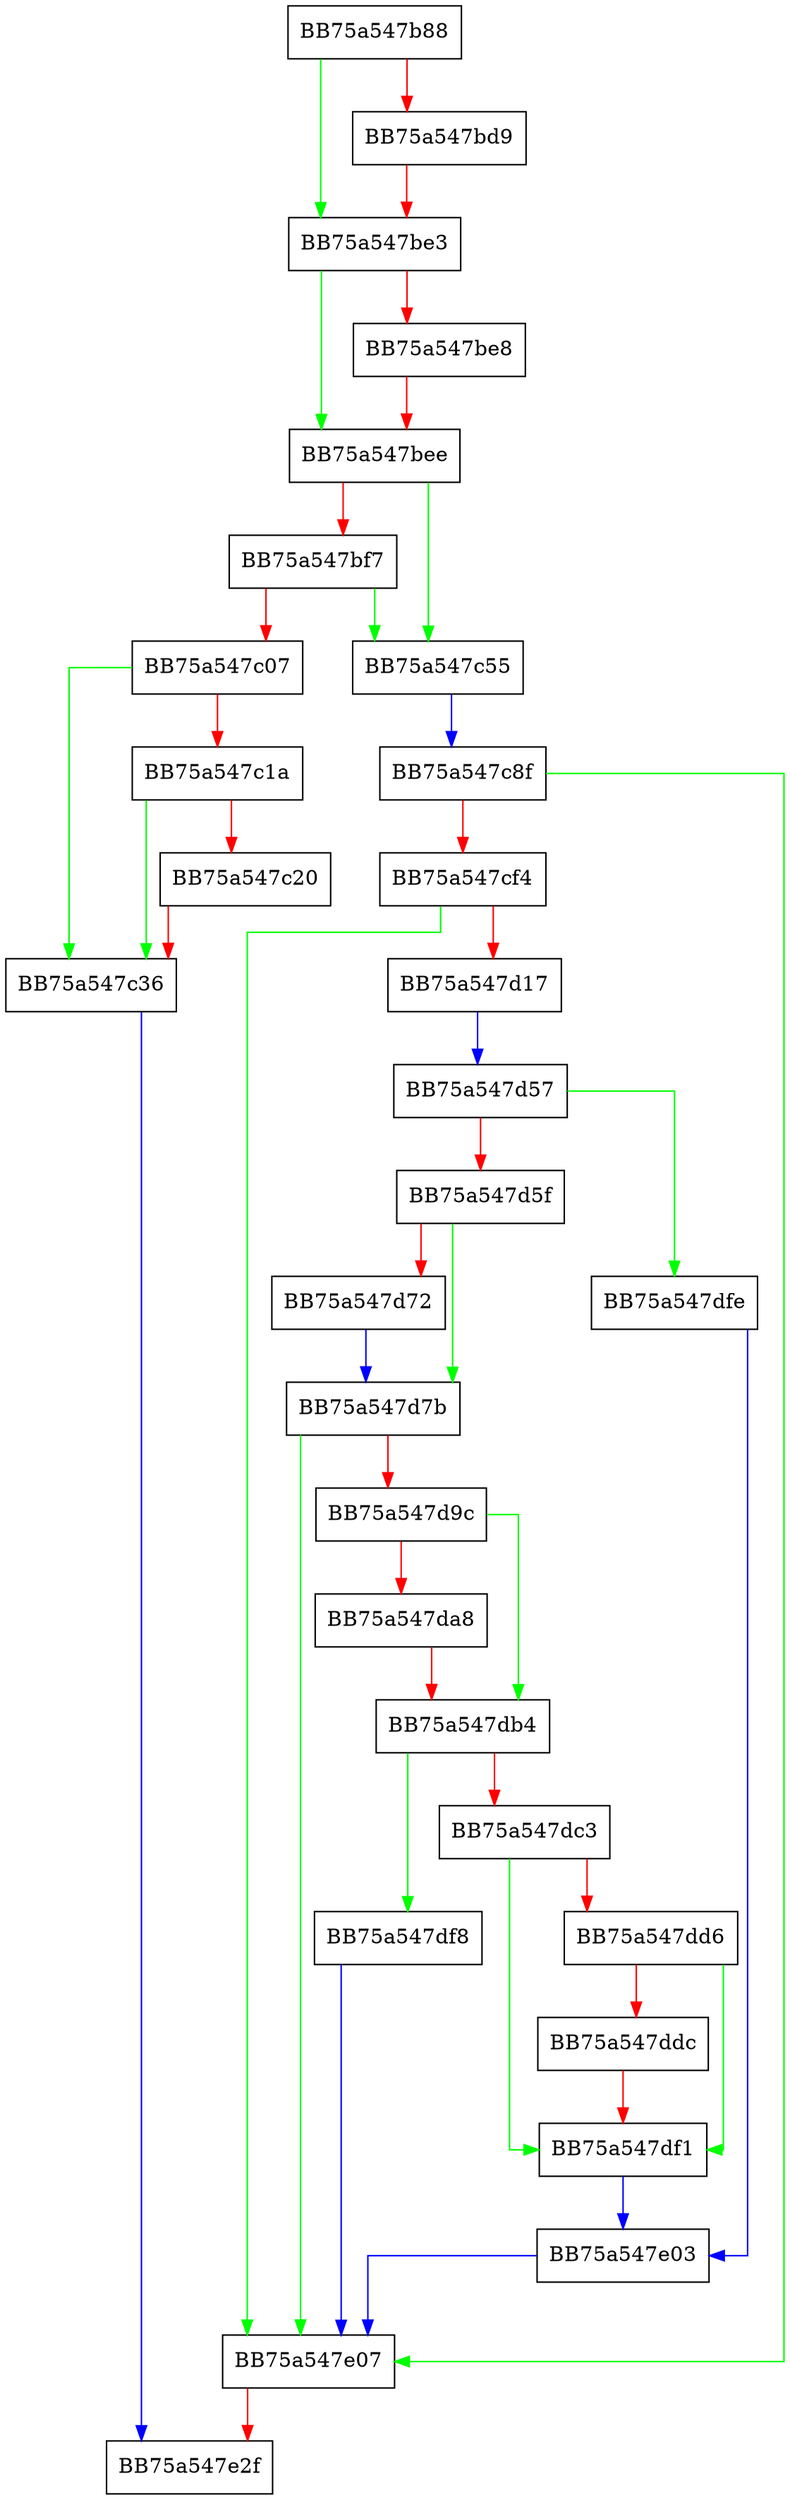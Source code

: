 digraph CreateExtendedStreamScanOutput {
  node [shape="box"];
  graph [splines=ortho];
  BB75a547b88 -> BB75a547be3 [color="green"];
  BB75a547b88 -> BB75a547bd9 [color="red"];
  BB75a547bd9 -> BB75a547be3 [color="red"];
  BB75a547be3 -> BB75a547bee [color="green"];
  BB75a547be3 -> BB75a547be8 [color="red"];
  BB75a547be8 -> BB75a547bee [color="red"];
  BB75a547bee -> BB75a547c55 [color="green"];
  BB75a547bee -> BB75a547bf7 [color="red"];
  BB75a547bf7 -> BB75a547c55 [color="green"];
  BB75a547bf7 -> BB75a547c07 [color="red"];
  BB75a547c07 -> BB75a547c36 [color="green"];
  BB75a547c07 -> BB75a547c1a [color="red"];
  BB75a547c1a -> BB75a547c36 [color="green"];
  BB75a547c1a -> BB75a547c20 [color="red"];
  BB75a547c20 -> BB75a547c36 [color="red"];
  BB75a547c36 -> BB75a547e2f [color="blue"];
  BB75a547c55 -> BB75a547c8f [color="blue"];
  BB75a547c8f -> BB75a547e07 [color="green"];
  BB75a547c8f -> BB75a547cf4 [color="red"];
  BB75a547cf4 -> BB75a547e07 [color="green"];
  BB75a547cf4 -> BB75a547d17 [color="red"];
  BB75a547d17 -> BB75a547d57 [color="blue"];
  BB75a547d57 -> BB75a547dfe [color="green"];
  BB75a547d57 -> BB75a547d5f [color="red"];
  BB75a547d5f -> BB75a547d7b [color="green"];
  BB75a547d5f -> BB75a547d72 [color="red"];
  BB75a547d72 -> BB75a547d7b [color="blue"];
  BB75a547d7b -> BB75a547e07 [color="green"];
  BB75a547d7b -> BB75a547d9c [color="red"];
  BB75a547d9c -> BB75a547db4 [color="green"];
  BB75a547d9c -> BB75a547da8 [color="red"];
  BB75a547da8 -> BB75a547db4 [color="red"];
  BB75a547db4 -> BB75a547df8 [color="green"];
  BB75a547db4 -> BB75a547dc3 [color="red"];
  BB75a547dc3 -> BB75a547df1 [color="green"];
  BB75a547dc3 -> BB75a547dd6 [color="red"];
  BB75a547dd6 -> BB75a547df1 [color="green"];
  BB75a547dd6 -> BB75a547ddc [color="red"];
  BB75a547ddc -> BB75a547df1 [color="red"];
  BB75a547df1 -> BB75a547e03 [color="blue"];
  BB75a547df8 -> BB75a547e07 [color="blue"];
  BB75a547dfe -> BB75a547e03 [color="blue"];
  BB75a547e03 -> BB75a547e07 [color="blue"];
  BB75a547e07 -> BB75a547e2f [color="red"];
}